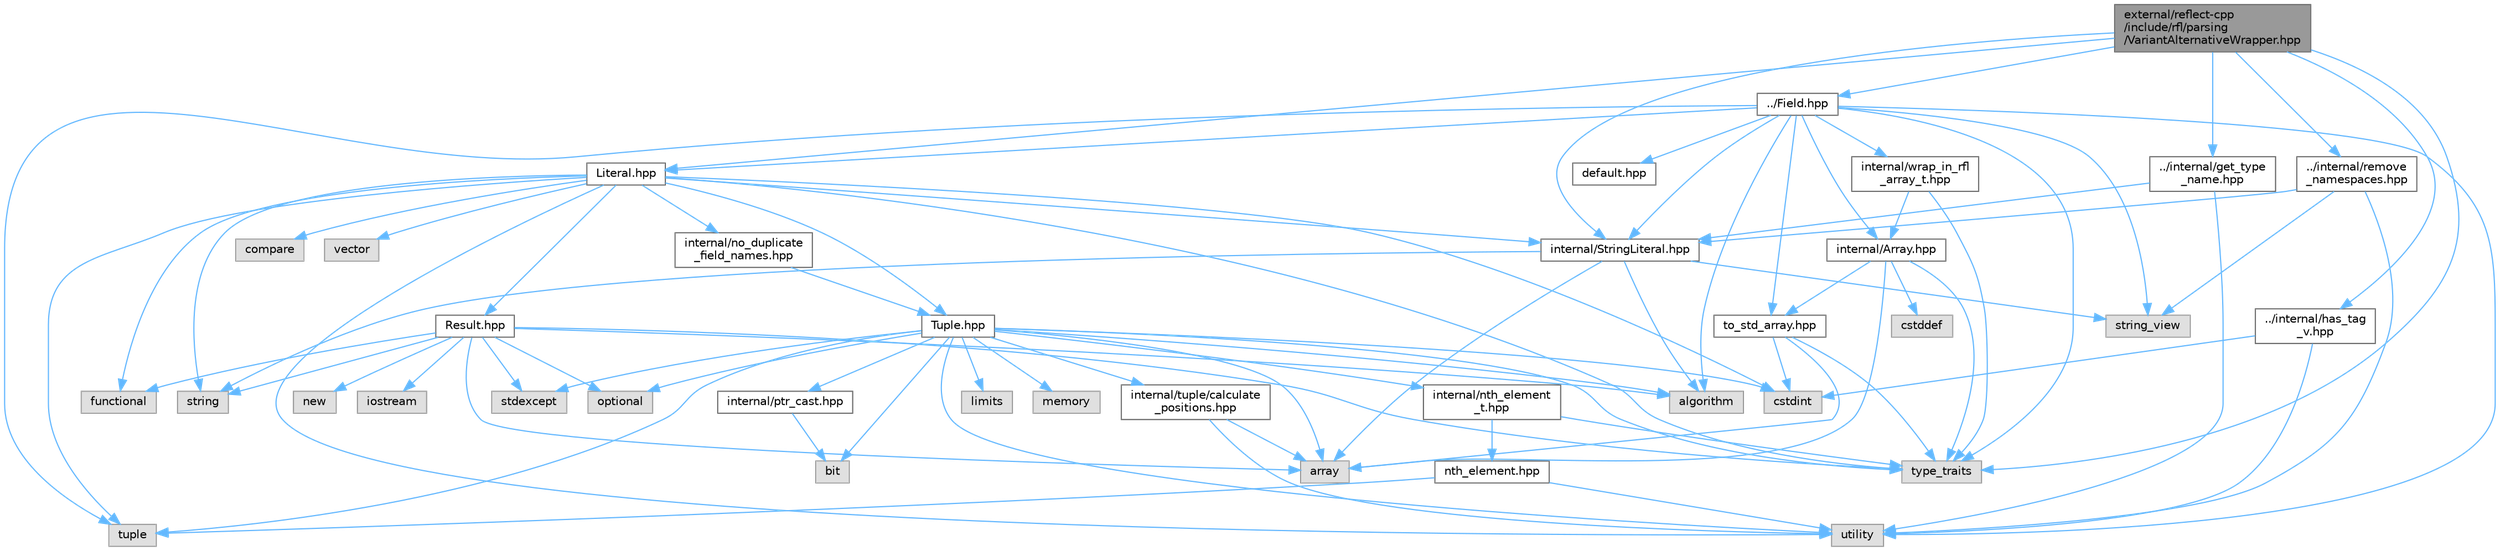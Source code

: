 digraph "external/reflect-cpp/include/rfl/parsing/VariantAlternativeWrapper.hpp"
{
 // LATEX_PDF_SIZE
  bgcolor="transparent";
  edge [fontname=Helvetica,fontsize=10,labelfontname=Helvetica,labelfontsize=10];
  node [fontname=Helvetica,fontsize=10,shape=box,height=0.2,width=0.4];
  Node1 [id="Node000001",label="external/reflect-cpp\l/include/rfl/parsing\l/VariantAlternativeWrapper.hpp",height=0.2,width=0.4,color="gray40", fillcolor="grey60", style="filled", fontcolor="black",tooltip=" "];
  Node1 -> Node2 [id="edge1_Node000001_Node000002",color="steelblue1",style="solid",tooltip=" "];
  Node2 [id="Node000002",label="type_traits",height=0.2,width=0.4,color="grey60", fillcolor="#E0E0E0", style="filled",tooltip=" "];
  Node1 -> Node3 [id="edge2_Node000001_Node000003",color="steelblue1",style="solid",tooltip=" "];
  Node3 [id="Node000003",label="../Field.hpp",height=0.2,width=0.4,color="grey40", fillcolor="white", style="filled",URL="$_field_8hpp.html",tooltip=" "];
  Node3 -> Node4 [id="edge3_Node000003_Node000004",color="steelblue1",style="solid",tooltip=" "];
  Node4 [id="Node000004",label="algorithm",height=0.2,width=0.4,color="grey60", fillcolor="#E0E0E0", style="filled",tooltip=" "];
  Node3 -> Node5 [id="edge4_Node000003_Node000005",color="steelblue1",style="solid",tooltip=" "];
  Node5 [id="Node000005",label="string_view",height=0.2,width=0.4,color="grey60", fillcolor="#E0E0E0", style="filled",tooltip=" "];
  Node3 -> Node6 [id="edge5_Node000003_Node000006",color="steelblue1",style="solid",tooltip=" "];
  Node6 [id="Node000006",label="tuple",height=0.2,width=0.4,color="grey60", fillcolor="#E0E0E0", style="filled",tooltip=" "];
  Node3 -> Node2 [id="edge6_Node000003_Node000002",color="steelblue1",style="solid",tooltip=" "];
  Node3 -> Node7 [id="edge7_Node000003_Node000007",color="steelblue1",style="solid",tooltip=" "];
  Node7 [id="Node000007",label="utility",height=0.2,width=0.4,color="grey60", fillcolor="#E0E0E0", style="filled",tooltip=" "];
  Node3 -> Node8 [id="edge8_Node000003_Node000008",color="steelblue1",style="solid",tooltip=" "];
  Node8 [id="Node000008",label="Literal.hpp",height=0.2,width=0.4,color="grey40", fillcolor="white", style="filled",URL="$_literal_8hpp.html",tooltip=" "];
  Node8 -> Node9 [id="edge9_Node000008_Node000009",color="steelblue1",style="solid",tooltip=" "];
  Node9 [id="Node000009",label="compare",height=0.2,width=0.4,color="grey60", fillcolor="#E0E0E0", style="filled",tooltip=" "];
  Node8 -> Node10 [id="edge10_Node000008_Node000010",color="steelblue1",style="solid",tooltip=" "];
  Node10 [id="Node000010",label="cstdint",height=0.2,width=0.4,color="grey60", fillcolor="#E0E0E0", style="filled",tooltip=" "];
  Node8 -> Node11 [id="edge11_Node000008_Node000011",color="steelblue1",style="solid",tooltip=" "];
  Node11 [id="Node000011",label="functional",height=0.2,width=0.4,color="grey60", fillcolor="#E0E0E0", style="filled",tooltip=" "];
  Node8 -> Node12 [id="edge12_Node000008_Node000012",color="steelblue1",style="solid",tooltip=" "];
  Node12 [id="Node000012",label="string",height=0.2,width=0.4,color="grey60", fillcolor="#E0E0E0", style="filled",tooltip=" "];
  Node8 -> Node6 [id="edge13_Node000008_Node000006",color="steelblue1",style="solid",tooltip=" "];
  Node8 -> Node2 [id="edge14_Node000008_Node000002",color="steelblue1",style="solid",tooltip=" "];
  Node8 -> Node7 [id="edge15_Node000008_Node000007",color="steelblue1",style="solid",tooltip=" "];
  Node8 -> Node13 [id="edge16_Node000008_Node000013",color="steelblue1",style="solid",tooltip=" "];
  Node13 [id="Node000013",label="vector",height=0.2,width=0.4,color="grey60", fillcolor="#E0E0E0", style="filled",tooltip=" "];
  Node8 -> Node14 [id="edge17_Node000008_Node000014",color="steelblue1",style="solid",tooltip=" "];
  Node14 [id="Node000014",label="Result.hpp",height=0.2,width=0.4,color="grey40", fillcolor="white", style="filled",URL="$_result_8hpp.html",tooltip=" "];
  Node14 -> Node4 [id="edge18_Node000014_Node000004",color="steelblue1",style="solid",tooltip=" "];
  Node14 -> Node15 [id="edge19_Node000014_Node000015",color="steelblue1",style="solid",tooltip=" "];
  Node15 [id="Node000015",label="array",height=0.2,width=0.4,color="grey60", fillcolor="#E0E0E0", style="filled",tooltip=" "];
  Node14 -> Node11 [id="edge20_Node000014_Node000011",color="steelblue1",style="solid",tooltip=" "];
  Node14 -> Node16 [id="edge21_Node000014_Node000016",color="steelblue1",style="solid",tooltip=" "];
  Node16 [id="Node000016",label="iostream",height=0.2,width=0.4,color="grey60", fillcolor="#E0E0E0", style="filled",tooltip=" "];
  Node14 -> Node17 [id="edge22_Node000014_Node000017",color="steelblue1",style="solid",tooltip=" "];
  Node17 [id="Node000017",label="new",height=0.2,width=0.4,color="grey60", fillcolor="#E0E0E0", style="filled",tooltip=" "];
  Node14 -> Node18 [id="edge23_Node000014_Node000018",color="steelblue1",style="solid",tooltip=" "];
  Node18 [id="Node000018",label="optional",height=0.2,width=0.4,color="grey60", fillcolor="#E0E0E0", style="filled",tooltip=" "];
  Node14 -> Node19 [id="edge24_Node000014_Node000019",color="steelblue1",style="solid",tooltip=" "];
  Node19 [id="Node000019",label="stdexcept",height=0.2,width=0.4,color="grey60", fillcolor="#E0E0E0", style="filled",tooltip=" "];
  Node14 -> Node12 [id="edge25_Node000014_Node000012",color="steelblue1",style="solid",tooltip=" "];
  Node14 -> Node2 [id="edge26_Node000014_Node000002",color="steelblue1",style="solid",tooltip=" "];
  Node8 -> Node20 [id="edge27_Node000008_Node000020",color="steelblue1",style="solid",tooltip=" "];
  Node20 [id="Node000020",label="Tuple.hpp",height=0.2,width=0.4,color="grey40", fillcolor="white", style="filled",URL="$_tuple_8hpp.html",tooltip=" "];
  Node20 -> Node4 [id="edge28_Node000020_Node000004",color="steelblue1",style="solid",tooltip=" "];
  Node20 -> Node15 [id="edge29_Node000020_Node000015",color="steelblue1",style="solid",tooltip=" "];
  Node20 -> Node21 [id="edge30_Node000020_Node000021",color="steelblue1",style="solid",tooltip=" "];
  Node21 [id="Node000021",label="bit",height=0.2,width=0.4,color="grey60", fillcolor="#E0E0E0", style="filled",tooltip=" "];
  Node20 -> Node10 [id="edge31_Node000020_Node000010",color="steelblue1",style="solid",tooltip=" "];
  Node20 -> Node22 [id="edge32_Node000020_Node000022",color="steelblue1",style="solid",tooltip=" "];
  Node22 [id="Node000022",label="limits",height=0.2,width=0.4,color="grey60", fillcolor="#E0E0E0", style="filled",tooltip=" "];
  Node20 -> Node23 [id="edge33_Node000020_Node000023",color="steelblue1",style="solid",tooltip=" "];
  Node23 [id="Node000023",label="memory",height=0.2,width=0.4,color="grey60", fillcolor="#E0E0E0", style="filled",tooltip=" "];
  Node20 -> Node18 [id="edge34_Node000020_Node000018",color="steelblue1",style="solid",tooltip=" "];
  Node20 -> Node19 [id="edge35_Node000020_Node000019",color="steelblue1",style="solid",tooltip=" "];
  Node20 -> Node6 [id="edge36_Node000020_Node000006",color="steelblue1",style="solid",tooltip=" "];
  Node20 -> Node2 [id="edge37_Node000020_Node000002",color="steelblue1",style="solid",tooltip=" "];
  Node20 -> Node7 [id="edge38_Node000020_Node000007",color="steelblue1",style="solid",tooltip=" "];
  Node20 -> Node24 [id="edge39_Node000020_Node000024",color="steelblue1",style="solid",tooltip=" "];
  Node24 [id="Node000024",label="internal/nth_element\l_t.hpp",height=0.2,width=0.4,color="grey40", fillcolor="white", style="filled",URL="$nth__element__t_8hpp.html",tooltip=" "];
  Node24 -> Node2 [id="edge40_Node000024_Node000002",color="steelblue1",style="solid",tooltip=" "];
  Node24 -> Node25 [id="edge41_Node000024_Node000025",color="steelblue1",style="solid",tooltip=" "];
  Node25 [id="Node000025",label="nth_element.hpp",height=0.2,width=0.4,color="grey40", fillcolor="white", style="filled",URL="$nth__element_8hpp.html",tooltip=" "];
  Node25 -> Node6 [id="edge42_Node000025_Node000006",color="steelblue1",style="solid",tooltip=" "];
  Node25 -> Node7 [id="edge43_Node000025_Node000007",color="steelblue1",style="solid",tooltip=" "];
  Node20 -> Node26 [id="edge44_Node000020_Node000026",color="steelblue1",style="solid",tooltip=" "];
  Node26 [id="Node000026",label="internal/ptr_cast.hpp",height=0.2,width=0.4,color="grey40", fillcolor="white", style="filled",URL="$ptr__cast_8hpp.html",tooltip=" "];
  Node26 -> Node21 [id="edge45_Node000026_Node000021",color="steelblue1",style="solid",tooltip=" "];
  Node20 -> Node27 [id="edge46_Node000020_Node000027",color="steelblue1",style="solid",tooltip=" "];
  Node27 [id="Node000027",label="internal/tuple/calculate\l_positions.hpp",height=0.2,width=0.4,color="grey40", fillcolor="white", style="filled",URL="$calculate__positions_8hpp.html",tooltip=" "];
  Node27 -> Node15 [id="edge47_Node000027_Node000015",color="steelblue1",style="solid",tooltip=" "];
  Node27 -> Node7 [id="edge48_Node000027_Node000007",color="steelblue1",style="solid",tooltip=" "];
  Node8 -> Node28 [id="edge49_Node000008_Node000028",color="steelblue1",style="solid",tooltip=" "];
  Node28 [id="Node000028",label="internal/StringLiteral.hpp",height=0.2,width=0.4,color="grey40", fillcolor="white", style="filled",URL="$_string_literal_8hpp.html",tooltip=" "];
  Node28 -> Node4 [id="edge50_Node000028_Node000004",color="steelblue1",style="solid",tooltip=" "];
  Node28 -> Node15 [id="edge51_Node000028_Node000015",color="steelblue1",style="solid",tooltip=" "];
  Node28 -> Node12 [id="edge52_Node000028_Node000012",color="steelblue1",style="solid",tooltip=" "];
  Node28 -> Node5 [id="edge53_Node000028_Node000005",color="steelblue1",style="solid",tooltip=" "];
  Node8 -> Node29 [id="edge54_Node000008_Node000029",color="steelblue1",style="solid",tooltip=" "];
  Node29 [id="Node000029",label="internal/no_duplicate\l_field_names.hpp",height=0.2,width=0.4,color="grey40", fillcolor="white", style="filled",URL="$no__duplicate__field__names_8hpp.html",tooltip=" "];
  Node29 -> Node20 [id="edge55_Node000029_Node000020",color="steelblue1",style="solid",tooltip=" "];
  Node3 -> Node30 [id="edge56_Node000003_Node000030",color="steelblue1",style="solid",tooltip=" "];
  Node30 [id="Node000030",label="default.hpp",height=0.2,width=0.4,color="grey40", fillcolor="white", style="filled",URL="$default_8hpp.html",tooltip=" "];
  Node3 -> Node31 [id="edge57_Node000003_Node000031",color="steelblue1",style="solid",tooltip=" "];
  Node31 [id="Node000031",label="internal/Array.hpp",height=0.2,width=0.4,color="grey40", fillcolor="white", style="filled",URL="$_array_8hpp.html",tooltip=" "];
  Node31 -> Node15 [id="edge58_Node000031_Node000015",color="steelblue1",style="solid",tooltip=" "];
  Node31 -> Node32 [id="edge59_Node000031_Node000032",color="steelblue1",style="solid",tooltip=" "];
  Node32 [id="Node000032",label="cstddef",height=0.2,width=0.4,color="grey60", fillcolor="#E0E0E0", style="filled",tooltip=" "];
  Node31 -> Node2 [id="edge60_Node000031_Node000002",color="steelblue1",style="solid",tooltip=" "];
  Node31 -> Node33 [id="edge61_Node000031_Node000033",color="steelblue1",style="solid",tooltip=" "];
  Node33 [id="Node000033",label="to_std_array.hpp",height=0.2,width=0.4,color="grey40", fillcolor="white", style="filled",URL="$to__std__array_8hpp.html",tooltip=" "];
  Node33 -> Node15 [id="edge62_Node000033_Node000015",color="steelblue1",style="solid",tooltip=" "];
  Node33 -> Node10 [id="edge63_Node000033_Node000010",color="steelblue1",style="solid",tooltip=" "];
  Node33 -> Node2 [id="edge64_Node000033_Node000002",color="steelblue1",style="solid",tooltip=" "];
  Node3 -> Node28 [id="edge65_Node000003_Node000028",color="steelblue1",style="solid",tooltip=" "];
  Node3 -> Node33 [id="edge66_Node000003_Node000033",color="steelblue1",style="solid",tooltip=" "];
  Node3 -> Node34 [id="edge67_Node000003_Node000034",color="steelblue1",style="solid",tooltip=" "];
  Node34 [id="Node000034",label="internal/wrap_in_rfl\l_array_t.hpp",height=0.2,width=0.4,color="grey40", fillcolor="white", style="filled",URL="$wrap__in__rfl__array__t_8hpp.html",tooltip=" "];
  Node34 -> Node2 [id="edge68_Node000034_Node000002",color="steelblue1",style="solid",tooltip=" "];
  Node34 -> Node31 [id="edge69_Node000034_Node000031",color="steelblue1",style="solid",tooltip=" "];
  Node1 -> Node8 [id="edge70_Node000001_Node000008",color="steelblue1",style="solid",tooltip=" "];
  Node1 -> Node28 [id="edge71_Node000001_Node000028",color="steelblue1",style="solid",tooltip=" "];
  Node1 -> Node35 [id="edge72_Node000001_Node000035",color="steelblue1",style="solid",tooltip=" "];
  Node35 [id="Node000035",label="../internal/get_type\l_name.hpp",height=0.2,width=0.4,color="grey40", fillcolor="white", style="filled",URL="$get__type__name_8hpp.html",tooltip=" "];
  Node35 -> Node7 [id="edge73_Node000035_Node000007",color="steelblue1",style="solid",tooltip=" "];
  Node35 -> Node28 [id="edge74_Node000035_Node000028",color="steelblue1",style="solid",tooltip=" "];
  Node1 -> Node36 [id="edge75_Node000001_Node000036",color="steelblue1",style="solid",tooltip=" "];
  Node36 [id="Node000036",label="../internal/has_tag\l_v.hpp",height=0.2,width=0.4,color="grey40", fillcolor="white", style="filled",URL="$has__tag__v_8hpp.html",tooltip=" "];
  Node36 -> Node10 [id="edge76_Node000036_Node000010",color="steelblue1",style="solid",tooltip=" "];
  Node36 -> Node7 [id="edge77_Node000036_Node000007",color="steelblue1",style="solid",tooltip=" "];
  Node1 -> Node37 [id="edge78_Node000001_Node000037",color="steelblue1",style="solid",tooltip=" "];
  Node37 [id="Node000037",label="../internal/remove\l_namespaces.hpp",height=0.2,width=0.4,color="grey40", fillcolor="white", style="filled",URL="$remove__namespaces_8hpp.html",tooltip=" "];
  Node37 -> Node5 [id="edge79_Node000037_Node000005",color="steelblue1",style="solid",tooltip=" "];
  Node37 -> Node7 [id="edge80_Node000037_Node000007",color="steelblue1",style="solid",tooltip=" "];
  Node37 -> Node28 [id="edge81_Node000037_Node000028",color="steelblue1",style="solid",tooltip=" "];
}
